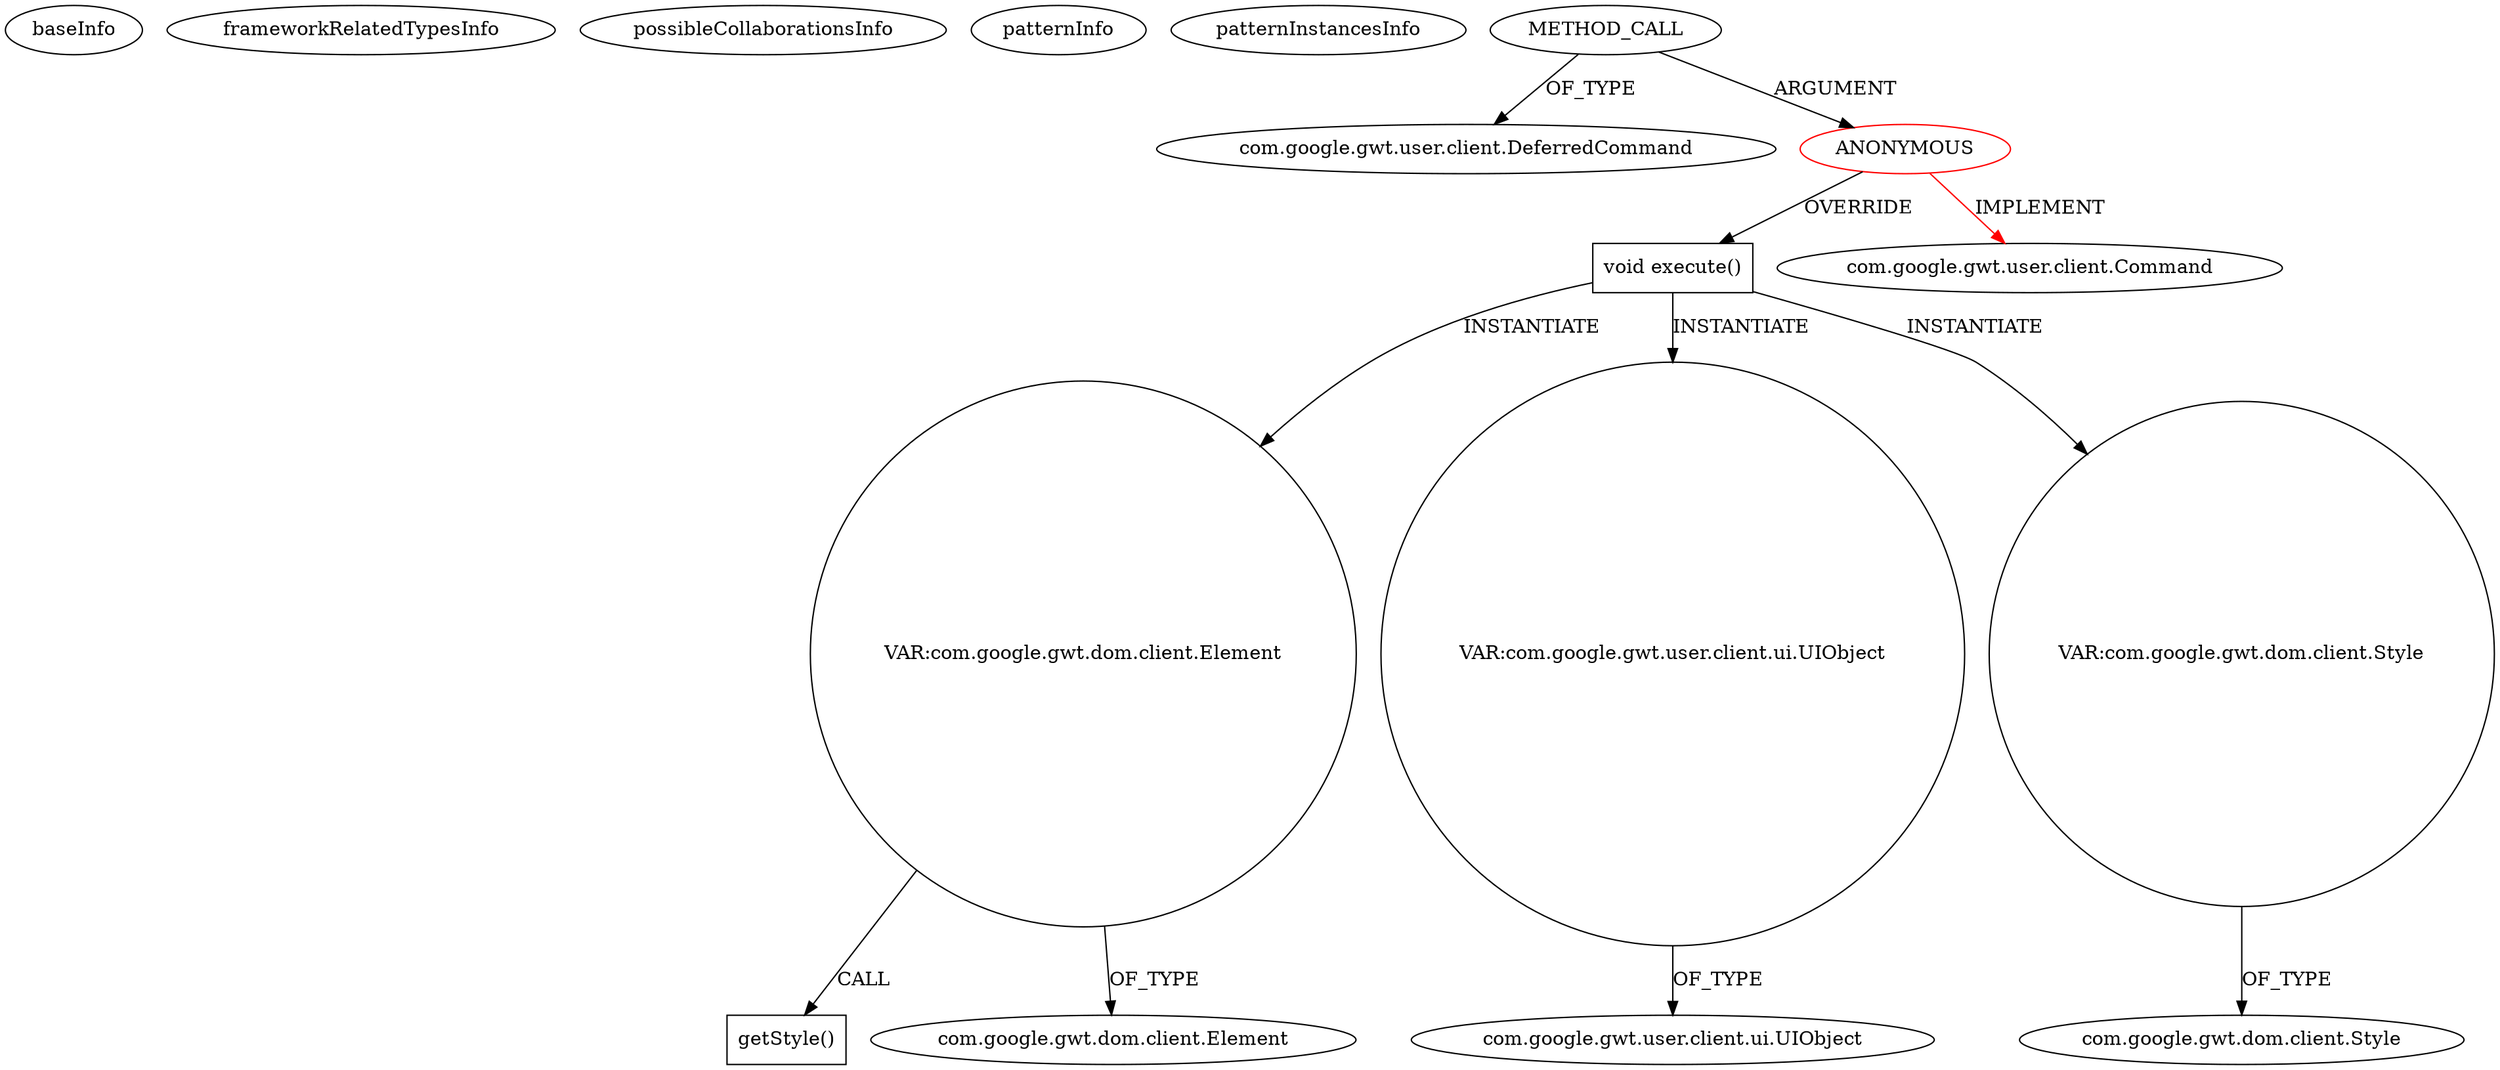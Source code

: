 digraph {
baseInfo[graphId=431,category="pattern",isAnonymous=true,possibleRelation=false]
frameworkRelatedTypesInfo[0="com.google.gwt.user.client.Command"]
possibleCollaborationsInfo[]
patternInfo[frequency=2.0,patternRootClient=0]
patternInstancesInfo[0="vlapan-PhotoBank~/vlapan-PhotoBank/PhotoBank-master/src/com/vlapan/gwt/photobank/client/ui/Logotype.java~void Logotype(java.lang.String)~4611",1="jounik-DashLayout~/jounik-DashLayout/DashLayout-master/src/org/vaadin/jouni/dashlayout/client/ui/ChildCell.java~void reAlign()~3302"]
3[label="com.google.gwt.user.client.DeferredCommand",vertexType="FRAMEWORK_CLASS_TYPE",isFrameworkType=false]
2[label="METHOD_CALL",vertexType="OUTSIDE_CALL",isFrameworkType=false]
0[label="ANONYMOUS",vertexType="ROOT_ANONYMOUS_DECLARATION",isFrameworkType=false,color=red]
4[label="void execute()",vertexType="OVERRIDING_METHOD_DECLARATION",isFrameworkType=false,shape=box]
8[label="VAR:com.google.gwt.dom.client.Element",vertexType="VARIABLE_EXPRESION",isFrameworkType=false,shape=circle]
11[label="VAR:com.google.gwt.user.client.ui.UIObject",vertexType="VARIABLE_EXPRESION",isFrameworkType=false,shape=circle]
5[label="VAR:com.google.gwt.dom.client.Style",vertexType="VARIABLE_EXPRESION",isFrameworkType=false,shape=circle]
13[label="com.google.gwt.user.client.ui.UIObject",vertexType="FRAMEWORK_CLASS_TYPE",isFrameworkType=false]
7[label="com.google.gwt.dom.client.Style",vertexType="FRAMEWORK_CLASS_TYPE",isFrameworkType=false]
1[label="com.google.gwt.user.client.Command",vertexType="FRAMEWORK_INTERFACE_TYPE",isFrameworkType=false]
9[label="getStyle()",vertexType="INSIDE_CALL",isFrameworkType=false,shape=box]
10[label="com.google.gwt.dom.client.Element",vertexType="FRAMEWORK_CLASS_TYPE",isFrameworkType=false]
2->0[label="ARGUMENT"]
4->11[label="INSTANTIATE"]
4->8[label="INSTANTIATE"]
4->5[label="INSTANTIATE"]
0->1[label="IMPLEMENT",color=red]
0->4[label="OVERRIDE"]
2->3[label="OF_TYPE"]
8->10[label="OF_TYPE"]
8->9[label="CALL"]
11->13[label="OF_TYPE"]
5->7[label="OF_TYPE"]
}
